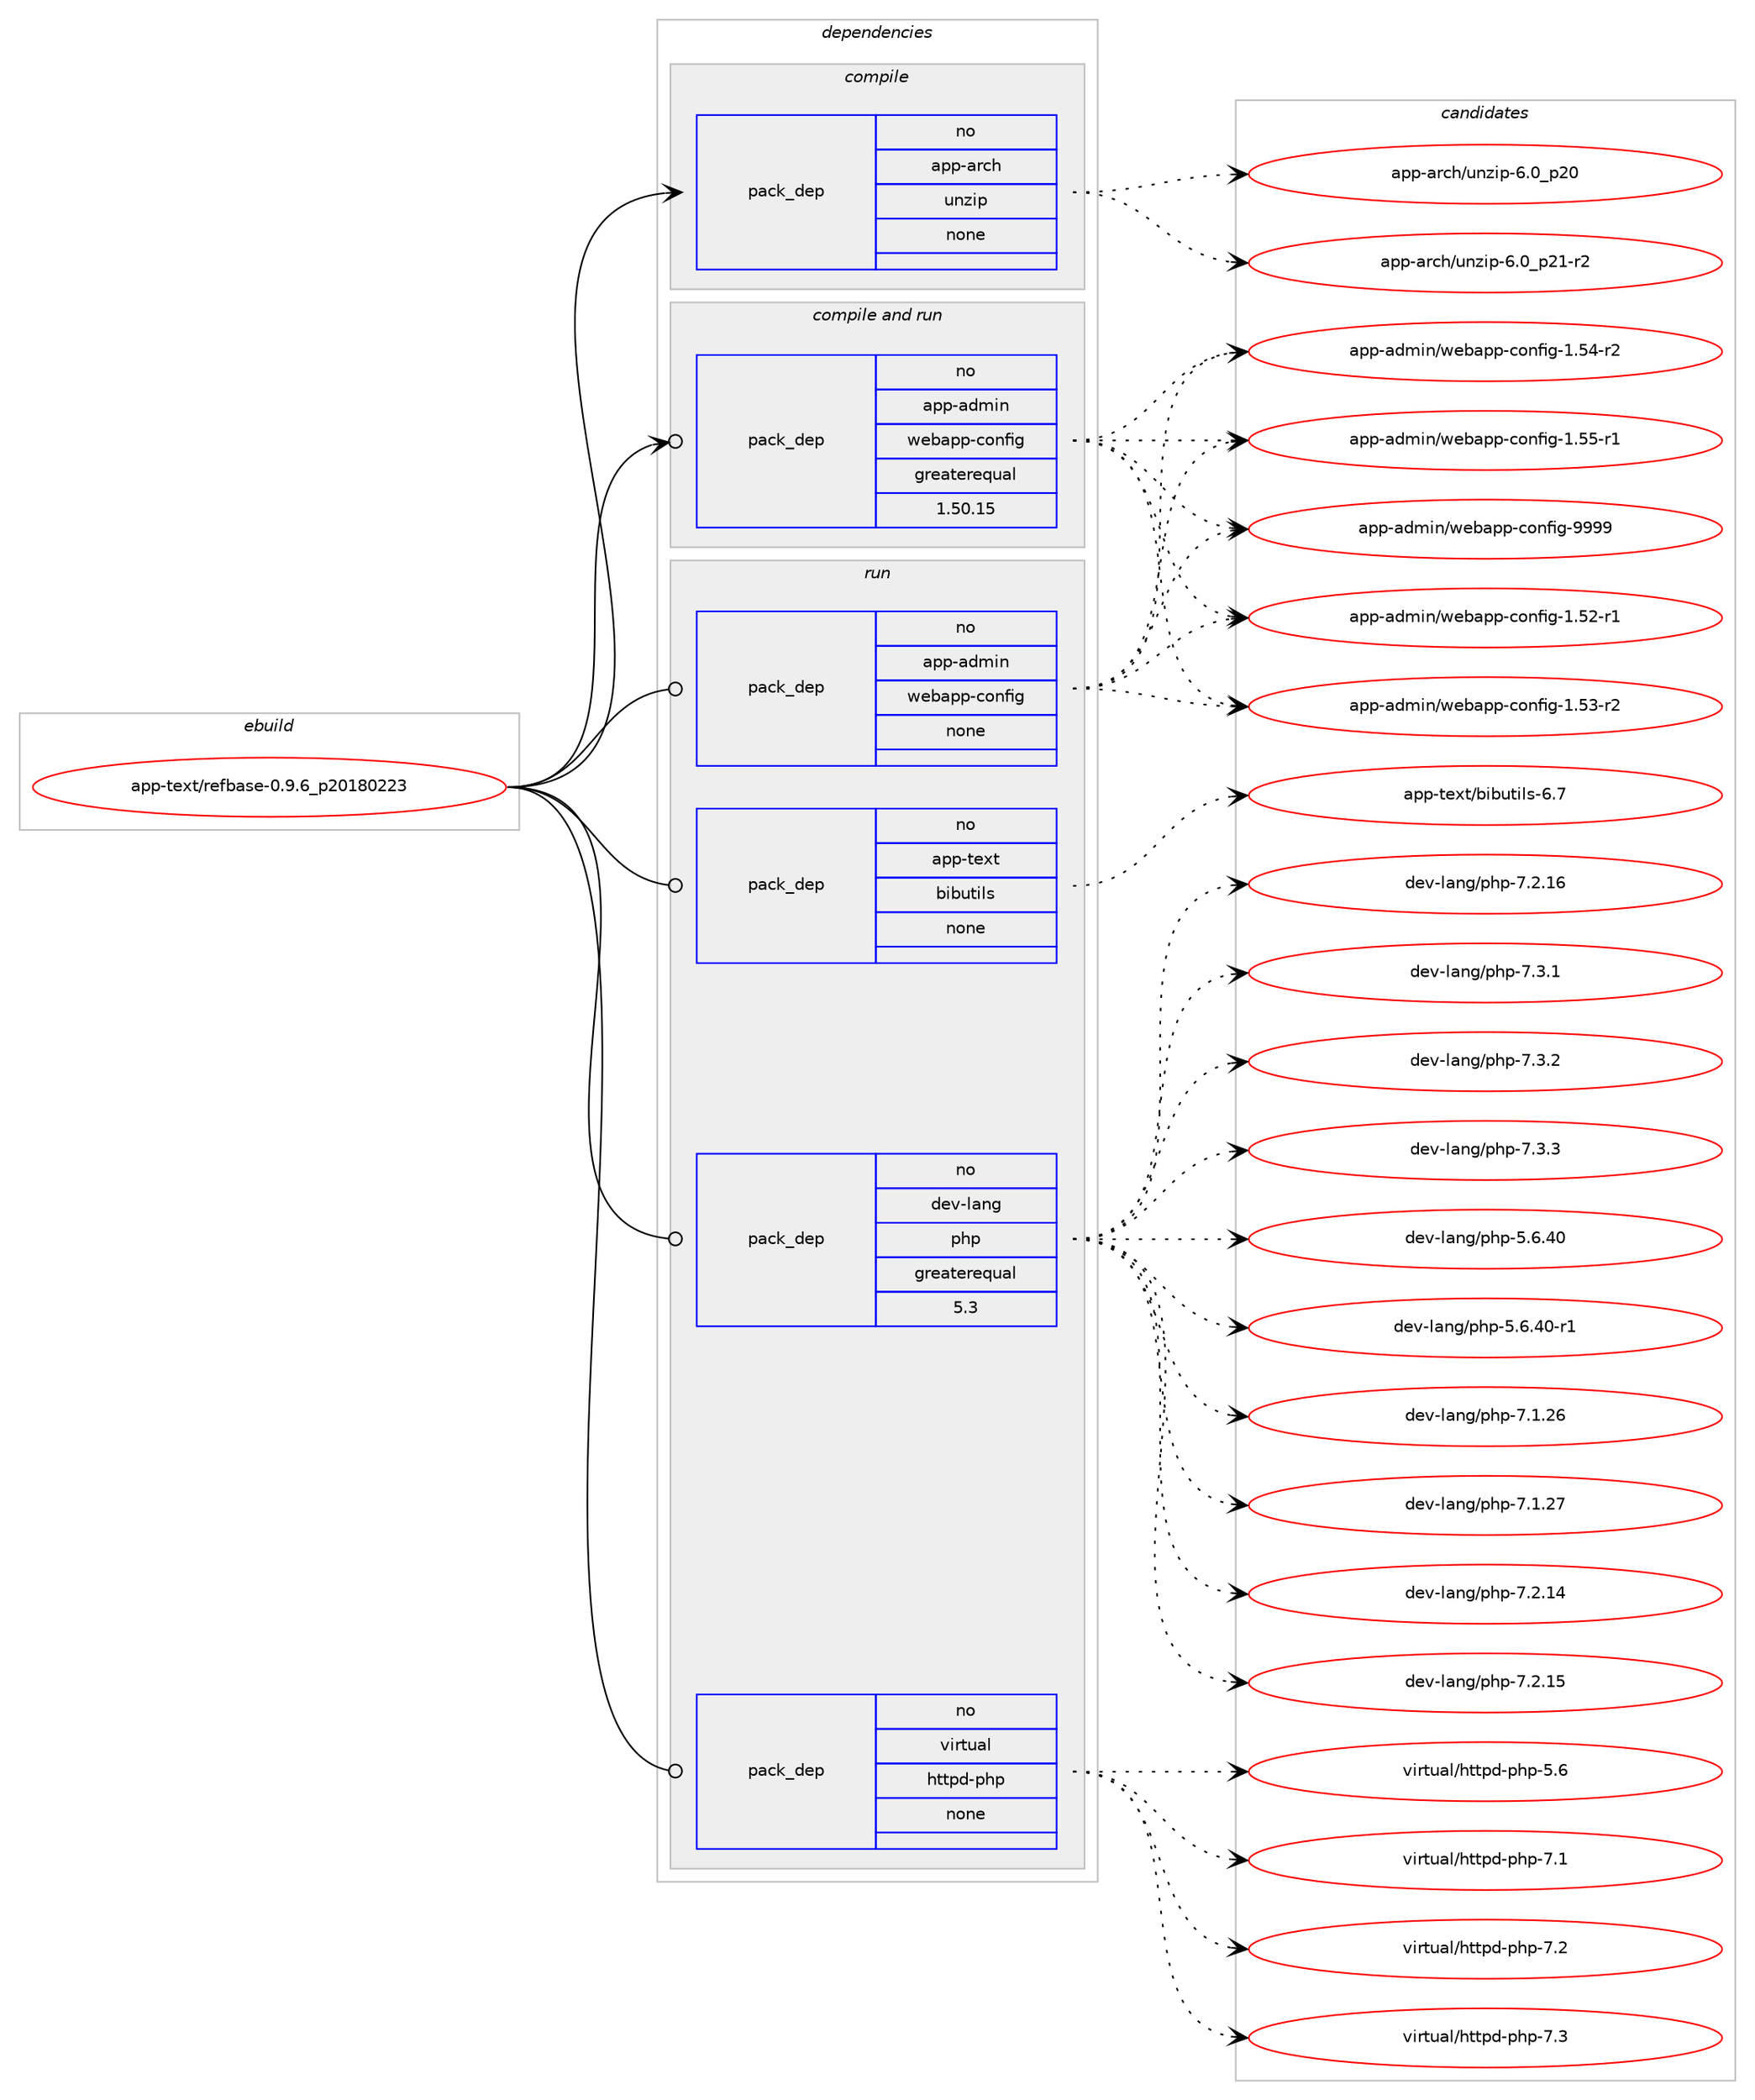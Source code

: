digraph prolog {

# *************
# Graph options
# *************

newrank=true;
concentrate=true;
compound=true;
graph [rankdir=LR,fontname=Helvetica,fontsize=10,ranksep=1.5];#, ranksep=2.5, nodesep=0.2];
edge  [arrowhead=vee];
node  [fontname=Helvetica,fontsize=10];

# **********
# The ebuild
# **********

subgraph cluster_leftcol {
color=gray;
rank=same;
label=<<i>ebuild</i>>;
id [label="app-text/refbase-0.9.6_p20180223", color=red, width=4, href="../app-text/refbase-0.9.6_p20180223.svg"];
}

# ****************
# The dependencies
# ****************

subgraph cluster_midcol {
color=gray;
label=<<i>dependencies</i>>;
subgraph cluster_compile {
fillcolor="#eeeeee";
style=filled;
label=<<i>compile</i>>;
subgraph pack935585 {
dependency1312147 [label=<<TABLE BORDER="0" CELLBORDER="1" CELLSPACING="0" CELLPADDING="4" WIDTH="220"><TR><TD ROWSPAN="6" CELLPADDING="30">pack_dep</TD></TR><TR><TD WIDTH="110">no</TD></TR><TR><TD>app-arch</TD></TR><TR><TD>unzip</TD></TR><TR><TD>none</TD></TR><TR><TD></TD></TR></TABLE>>, shape=none, color=blue];
}
id:e -> dependency1312147:w [weight=20,style="solid",arrowhead="vee"];
}
subgraph cluster_compileandrun {
fillcolor="#eeeeee";
style=filled;
label=<<i>compile and run</i>>;
subgraph pack935586 {
dependency1312148 [label=<<TABLE BORDER="0" CELLBORDER="1" CELLSPACING="0" CELLPADDING="4" WIDTH="220"><TR><TD ROWSPAN="6" CELLPADDING="30">pack_dep</TD></TR><TR><TD WIDTH="110">no</TD></TR><TR><TD>app-admin</TD></TR><TR><TD>webapp-config</TD></TR><TR><TD>greaterequal</TD></TR><TR><TD>1.50.15</TD></TR></TABLE>>, shape=none, color=blue];
}
id:e -> dependency1312148:w [weight=20,style="solid",arrowhead="odotvee"];
}
subgraph cluster_run {
fillcolor="#eeeeee";
style=filled;
label=<<i>run</i>>;
subgraph pack935587 {
dependency1312149 [label=<<TABLE BORDER="0" CELLBORDER="1" CELLSPACING="0" CELLPADDING="4" WIDTH="220"><TR><TD ROWSPAN="6" CELLPADDING="30">pack_dep</TD></TR><TR><TD WIDTH="110">no</TD></TR><TR><TD>app-admin</TD></TR><TR><TD>webapp-config</TD></TR><TR><TD>none</TD></TR><TR><TD></TD></TR></TABLE>>, shape=none, color=blue];
}
id:e -> dependency1312149:w [weight=20,style="solid",arrowhead="odot"];
subgraph pack935588 {
dependency1312150 [label=<<TABLE BORDER="0" CELLBORDER="1" CELLSPACING="0" CELLPADDING="4" WIDTH="220"><TR><TD ROWSPAN="6" CELLPADDING="30">pack_dep</TD></TR><TR><TD WIDTH="110">no</TD></TR><TR><TD>app-text</TD></TR><TR><TD>bibutils</TD></TR><TR><TD>none</TD></TR><TR><TD></TD></TR></TABLE>>, shape=none, color=blue];
}
id:e -> dependency1312150:w [weight=20,style="solid",arrowhead="odot"];
subgraph pack935589 {
dependency1312151 [label=<<TABLE BORDER="0" CELLBORDER="1" CELLSPACING="0" CELLPADDING="4" WIDTH="220"><TR><TD ROWSPAN="6" CELLPADDING="30">pack_dep</TD></TR><TR><TD WIDTH="110">no</TD></TR><TR><TD>dev-lang</TD></TR><TR><TD>php</TD></TR><TR><TD>greaterequal</TD></TR><TR><TD>5.3</TD></TR></TABLE>>, shape=none, color=blue];
}
id:e -> dependency1312151:w [weight=20,style="solid",arrowhead="odot"];
subgraph pack935590 {
dependency1312152 [label=<<TABLE BORDER="0" CELLBORDER="1" CELLSPACING="0" CELLPADDING="4" WIDTH="220"><TR><TD ROWSPAN="6" CELLPADDING="30">pack_dep</TD></TR><TR><TD WIDTH="110">no</TD></TR><TR><TD>virtual</TD></TR><TR><TD>httpd-php</TD></TR><TR><TD>none</TD></TR><TR><TD></TD></TR></TABLE>>, shape=none, color=blue];
}
id:e -> dependency1312152:w [weight=20,style="solid",arrowhead="odot"];
}
}

# **************
# The candidates
# **************

subgraph cluster_choices {
rank=same;
color=gray;
label=<<i>candidates</i>>;

subgraph choice935585 {
color=black;
nodesep=1;
choice971121124597114991044711711012210511245544648951125048 [label="app-arch/unzip-6.0_p20", color=red, width=4,href="../app-arch/unzip-6.0_p20.svg"];
choice9711211245971149910447117110122105112455446489511250494511450 [label="app-arch/unzip-6.0_p21-r2", color=red, width=4,href="../app-arch/unzip-6.0_p21-r2.svg"];
dependency1312147:e -> choice971121124597114991044711711012210511245544648951125048:w [style=dotted,weight="100"];
dependency1312147:e -> choice9711211245971149910447117110122105112455446489511250494511450:w [style=dotted,weight="100"];
}
subgraph choice935586 {
color=black;
nodesep=1;
choice971121124597100109105110471191019897112112459911111010210510345494653504511449 [label="app-admin/webapp-config-1.52-r1", color=red, width=4,href="../app-admin/webapp-config-1.52-r1.svg"];
choice971121124597100109105110471191019897112112459911111010210510345494653514511450 [label="app-admin/webapp-config-1.53-r2", color=red, width=4,href="../app-admin/webapp-config-1.53-r2.svg"];
choice971121124597100109105110471191019897112112459911111010210510345494653524511450 [label="app-admin/webapp-config-1.54-r2", color=red, width=4,href="../app-admin/webapp-config-1.54-r2.svg"];
choice971121124597100109105110471191019897112112459911111010210510345494653534511449 [label="app-admin/webapp-config-1.55-r1", color=red, width=4,href="../app-admin/webapp-config-1.55-r1.svg"];
choice97112112459710010910511047119101989711211245991111101021051034557575757 [label="app-admin/webapp-config-9999", color=red, width=4,href="../app-admin/webapp-config-9999.svg"];
dependency1312148:e -> choice971121124597100109105110471191019897112112459911111010210510345494653504511449:w [style=dotted,weight="100"];
dependency1312148:e -> choice971121124597100109105110471191019897112112459911111010210510345494653514511450:w [style=dotted,weight="100"];
dependency1312148:e -> choice971121124597100109105110471191019897112112459911111010210510345494653524511450:w [style=dotted,weight="100"];
dependency1312148:e -> choice971121124597100109105110471191019897112112459911111010210510345494653534511449:w [style=dotted,weight="100"];
dependency1312148:e -> choice97112112459710010910511047119101989711211245991111101021051034557575757:w [style=dotted,weight="100"];
}
subgraph choice935587 {
color=black;
nodesep=1;
choice971121124597100109105110471191019897112112459911111010210510345494653504511449 [label="app-admin/webapp-config-1.52-r1", color=red, width=4,href="../app-admin/webapp-config-1.52-r1.svg"];
choice971121124597100109105110471191019897112112459911111010210510345494653514511450 [label="app-admin/webapp-config-1.53-r2", color=red, width=4,href="../app-admin/webapp-config-1.53-r2.svg"];
choice971121124597100109105110471191019897112112459911111010210510345494653524511450 [label="app-admin/webapp-config-1.54-r2", color=red, width=4,href="../app-admin/webapp-config-1.54-r2.svg"];
choice971121124597100109105110471191019897112112459911111010210510345494653534511449 [label="app-admin/webapp-config-1.55-r1", color=red, width=4,href="../app-admin/webapp-config-1.55-r1.svg"];
choice97112112459710010910511047119101989711211245991111101021051034557575757 [label="app-admin/webapp-config-9999", color=red, width=4,href="../app-admin/webapp-config-9999.svg"];
dependency1312149:e -> choice971121124597100109105110471191019897112112459911111010210510345494653504511449:w [style=dotted,weight="100"];
dependency1312149:e -> choice971121124597100109105110471191019897112112459911111010210510345494653514511450:w [style=dotted,weight="100"];
dependency1312149:e -> choice971121124597100109105110471191019897112112459911111010210510345494653524511450:w [style=dotted,weight="100"];
dependency1312149:e -> choice971121124597100109105110471191019897112112459911111010210510345494653534511449:w [style=dotted,weight="100"];
dependency1312149:e -> choice97112112459710010910511047119101989711211245991111101021051034557575757:w [style=dotted,weight="100"];
}
subgraph choice935588 {
color=black;
nodesep=1;
choice971121124511610112011647981059811711610510811545544655 [label="app-text/bibutils-6.7", color=red, width=4,href="../app-text/bibutils-6.7.svg"];
dependency1312150:e -> choice971121124511610112011647981059811711610510811545544655:w [style=dotted,weight="100"];
}
subgraph choice935589 {
color=black;
nodesep=1;
choice10010111845108971101034711210411245534654465248 [label="dev-lang/php-5.6.40", color=red, width=4,href="../dev-lang/php-5.6.40.svg"];
choice100101118451089711010347112104112455346544652484511449 [label="dev-lang/php-5.6.40-r1", color=red, width=4,href="../dev-lang/php-5.6.40-r1.svg"];
choice10010111845108971101034711210411245554649465054 [label="dev-lang/php-7.1.26", color=red, width=4,href="../dev-lang/php-7.1.26.svg"];
choice10010111845108971101034711210411245554649465055 [label="dev-lang/php-7.1.27", color=red, width=4,href="../dev-lang/php-7.1.27.svg"];
choice10010111845108971101034711210411245554650464952 [label="dev-lang/php-7.2.14", color=red, width=4,href="../dev-lang/php-7.2.14.svg"];
choice10010111845108971101034711210411245554650464953 [label="dev-lang/php-7.2.15", color=red, width=4,href="../dev-lang/php-7.2.15.svg"];
choice10010111845108971101034711210411245554650464954 [label="dev-lang/php-7.2.16", color=red, width=4,href="../dev-lang/php-7.2.16.svg"];
choice100101118451089711010347112104112455546514649 [label="dev-lang/php-7.3.1", color=red, width=4,href="../dev-lang/php-7.3.1.svg"];
choice100101118451089711010347112104112455546514650 [label="dev-lang/php-7.3.2", color=red, width=4,href="../dev-lang/php-7.3.2.svg"];
choice100101118451089711010347112104112455546514651 [label="dev-lang/php-7.3.3", color=red, width=4,href="../dev-lang/php-7.3.3.svg"];
dependency1312151:e -> choice10010111845108971101034711210411245534654465248:w [style=dotted,weight="100"];
dependency1312151:e -> choice100101118451089711010347112104112455346544652484511449:w [style=dotted,weight="100"];
dependency1312151:e -> choice10010111845108971101034711210411245554649465054:w [style=dotted,weight="100"];
dependency1312151:e -> choice10010111845108971101034711210411245554649465055:w [style=dotted,weight="100"];
dependency1312151:e -> choice10010111845108971101034711210411245554650464952:w [style=dotted,weight="100"];
dependency1312151:e -> choice10010111845108971101034711210411245554650464953:w [style=dotted,weight="100"];
dependency1312151:e -> choice10010111845108971101034711210411245554650464954:w [style=dotted,weight="100"];
dependency1312151:e -> choice100101118451089711010347112104112455546514649:w [style=dotted,weight="100"];
dependency1312151:e -> choice100101118451089711010347112104112455546514650:w [style=dotted,weight="100"];
dependency1312151:e -> choice100101118451089711010347112104112455546514651:w [style=dotted,weight="100"];
}
subgraph choice935590 {
color=black;
nodesep=1;
choice11810511411611797108471041161161121004511210411245534654 [label="virtual/httpd-php-5.6", color=red, width=4,href="../virtual/httpd-php-5.6.svg"];
choice11810511411611797108471041161161121004511210411245554649 [label="virtual/httpd-php-7.1", color=red, width=4,href="../virtual/httpd-php-7.1.svg"];
choice11810511411611797108471041161161121004511210411245554650 [label="virtual/httpd-php-7.2", color=red, width=4,href="../virtual/httpd-php-7.2.svg"];
choice11810511411611797108471041161161121004511210411245554651 [label="virtual/httpd-php-7.3", color=red, width=4,href="../virtual/httpd-php-7.3.svg"];
dependency1312152:e -> choice11810511411611797108471041161161121004511210411245534654:w [style=dotted,weight="100"];
dependency1312152:e -> choice11810511411611797108471041161161121004511210411245554649:w [style=dotted,weight="100"];
dependency1312152:e -> choice11810511411611797108471041161161121004511210411245554650:w [style=dotted,weight="100"];
dependency1312152:e -> choice11810511411611797108471041161161121004511210411245554651:w [style=dotted,weight="100"];
}
}

}
